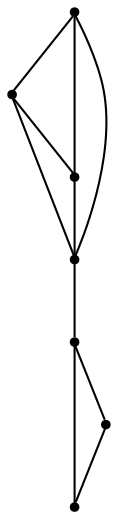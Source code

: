 graph {
  node [shape=point,comment="{\"directed\":false,\"doi\":\"10.1007/978-3-030-04414-5_6\",\"figure\":\"1 (1)\"}"]

  v0 [pos="583.7971712582992,1759.171573519306"]
  v1 [pos="520.1120276285251,1907.7685082469618"]
  v2 [pos="520.1120276285251,1992.6808970338775"]
  v3 [pos="477.65524931157114,1865.312313853504"]
  v4 [pos="477.6552493115712,1822.8559922847699"]
  v5 [pos="413.9669898493298,1950.2236534443864"]
  v6 [pos="413.9669898493298,1759.171573519306"]

  v0 -- v4 [id="-2",pos="583.7971712582992,1759.171573519306 520.1078546386136,1822.8559922847696 520.1078546386136,1822.8559922847696 520.1078546386136,1822.8559922847696 477.6552493115712,1822.8559922847699 477.6552493115712,1822.8559922847699 477.6552493115712,1822.8559922847699"]
  v0 -- v3 [id="-3",pos="583.7971712582992,1759.171573519306 583.7929903198354,1865.312313853504 583.7929903198354,1865.312313853504 583.7929903198354,1865.312313853504 477.65524931157114,1865.312313853504 477.65524931157114,1865.312313853504 477.65524931157114,1865.312313853504"]
  v1 -- v5 [id="-4",pos="520.1120276285251,1907.7685082469618 477.6552731572278,1950.2247026404198 477.6552731572278,1950.2247026404198 477.6552731572278,1950.2247026404198 413.9669898493298,1950.2236534443864 413.9669898493298,1950.2236534443864 413.9669898493298,1950.2236534443864"]
  v6 -- v0 [id="-5",pos="413.9669898493298,1759.171573519306 583.7971712582992,1759.171573519306 583.7971712582992,1759.171573519306 583.7971712582992,1759.171573519306"]
  v6 -- v3 [id="-7",pos="413.9669898493298,1759.171573519306 413.9659406404378,1865.3121866782274 413.9659406404378,1865.3121866782274 413.9659406404378,1865.3121866782274 477.65524931157114,1865.312313853504 477.65524931157114,1865.312313853504 477.65524931157114,1865.312313853504"]
  v5 -- v2 [id="-8",pos="413.9669898493298,1950.2236534443864 456.426852204542,1992.6808970338775 456.426852204542,1992.6808970338775 456.426852204542,1992.6808970338775 520.1120276285251,1992.6808970338775 520.1120276285251,1992.6808970338775 520.1120276285251,1992.6808970338775"]
  v1 -- v2 [id="-10",pos="520.1120276285251,1907.7685082469618 520.1120276285251,1992.6808970338775 520.1120276285251,1992.6808970338775 520.1120276285251,1992.6808970338775"]
  v3 -- v1 [id="-12",pos="477.65524931157114,1865.312313853504 477.6552731572278,1907.7685082469618 477.6552731572278,1907.7685082469618 477.6552731572278,1907.7685082469618 520.1120276285251,1907.7685082469618 520.1120276285251,1907.7685082469618 520.1120276285251,1907.7685082469618"]
  v6 -- v4 [id="-13",pos="413.9669898493298,1759.171573519306 435.19432979891474,1822.8559922847696 435.19432979891474,1822.8559922847696 435.19432979891474,1822.8559922847696 477.6552493115712,1822.8559922847699 477.6552493115712,1822.8559922847699 477.6552493115712,1822.8559922847699"]
  v4 -- v3 [id="-14",pos="477.6552493115712,1822.8559922847699 477.65524931157114,1865.312313853504 477.65524931157114,1865.312313853504 477.65524931157114,1865.312313853504"]
}